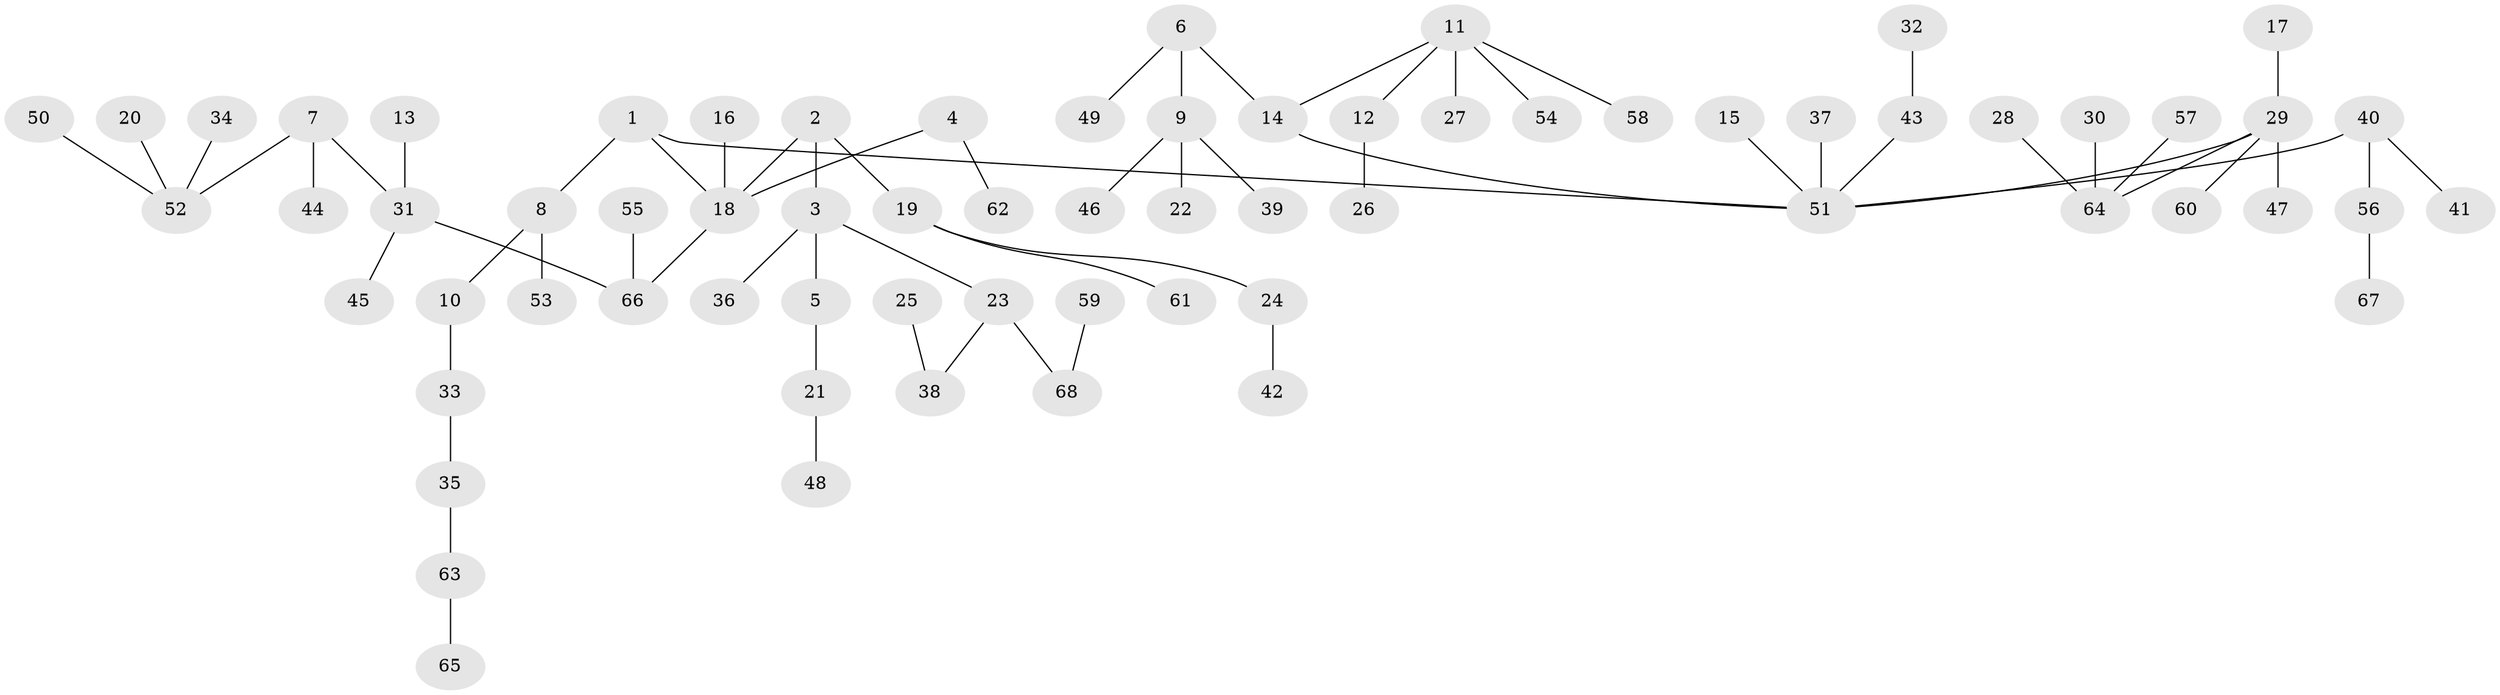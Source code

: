 // original degree distribution, {8: 0.010309278350515464, 3: 0.10309278350515463, 6: 0.020618556701030927, 4: 0.07216494845360824, 2: 0.21649484536082475, 5: 0.041237113402061855, 1: 0.5360824742268041}
// Generated by graph-tools (version 1.1) at 2025/37/03/04/25 23:37:19]
// undirected, 68 vertices, 67 edges
graph export_dot {
  node [color=gray90,style=filled];
  1;
  2;
  3;
  4;
  5;
  6;
  7;
  8;
  9;
  10;
  11;
  12;
  13;
  14;
  15;
  16;
  17;
  18;
  19;
  20;
  21;
  22;
  23;
  24;
  25;
  26;
  27;
  28;
  29;
  30;
  31;
  32;
  33;
  34;
  35;
  36;
  37;
  38;
  39;
  40;
  41;
  42;
  43;
  44;
  45;
  46;
  47;
  48;
  49;
  50;
  51;
  52;
  53;
  54;
  55;
  56;
  57;
  58;
  59;
  60;
  61;
  62;
  63;
  64;
  65;
  66;
  67;
  68;
  1 -- 8 [weight=1.0];
  1 -- 18 [weight=1.0];
  1 -- 51 [weight=1.0];
  2 -- 3 [weight=1.0];
  2 -- 18 [weight=1.0];
  2 -- 19 [weight=1.0];
  3 -- 5 [weight=1.0];
  3 -- 23 [weight=1.0];
  3 -- 36 [weight=1.0];
  4 -- 18 [weight=1.0];
  4 -- 62 [weight=1.0];
  5 -- 21 [weight=1.0];
  6 -- 9 [weight=1.0];
  6 -- 14 [weight=1.0];
  6 -- 49 [weight=1.0];
  7 -- 31 [weight=1.0];
  7 -- 44 [weight=1.0];
  7 -- 52 [weight=1.0];
  8 -- 10 [weight=1.0];
  8 -- 53 [weight=1.0];
  9 -- 22 [weight=1.0];
  9 -- 39 [weight=1.0];
  9 -- 46 [weight=1.0];
  10 -- 33 [weight=1.0];
  11 -- 12 [weight=1.0];
  11 -- 14 [weight=1.0];
  11 -- 27 [weight=1.0];
  11 -- 54 [weight=1.0];
  11 -- 58 [weight=1.0];
  12 -- 26 [weight=1.0];
  13 -- 31 [weight=1.0];
  14 -- 51 [weight=1.0];
  15 -- 51 [weight=1.0];
  16 -- 18 [weight=1.0];
  17 -- 29 [weight=1.0];
  18 -- 66 [weight=1.0];
  19 -- 24 [weight=1.0];
  19 -- 61 [weight=1.0];
  20 -- 52 [weight=1.0];
  21 -- 48 [weight=1.0];
  23 -- 38 [weight=1.0];
  23 -- 68 [weight=1.0];
  24 -- 42 [weight=1.0];
  25 -- 38 [weight=1.0];
  28 -- 64 [weight=1.0];
  29 -- 47 [weight=1.0];
  29 -- 51 [weight=1.0];
  29 -- 60 [weight=1.0];
  29 -- 64 [weight=1.0];
  30 -- 64 [weight=1.0];
  31 -- 45 [weight=1.0];
  31 -- 66 [weight=1.0];
  32 -- 43 [weight=1.0];
  33 -- 35 [weight=1.0];
  34 -- 52 [weight=1.0];
  35 -- 63 [weight=1.0];
  37 -- 51 [weight=1.0];
  40 -- 41 [weight=1.0];
  40 -- 51 [weight=1.0];
  40 -- 56 [weight=1.0];
  43 -- 51 [weight=1.0];
  50 -- 52 [weight=1.0];
  55 -- 66 [weight=1.0];
  56 -- 67 [weight=1.0];
  57 -- 64 [weight=1.0];
  59 -- 68 [weight=1.0];
  63 -- 65 [weight=1.0];
}
